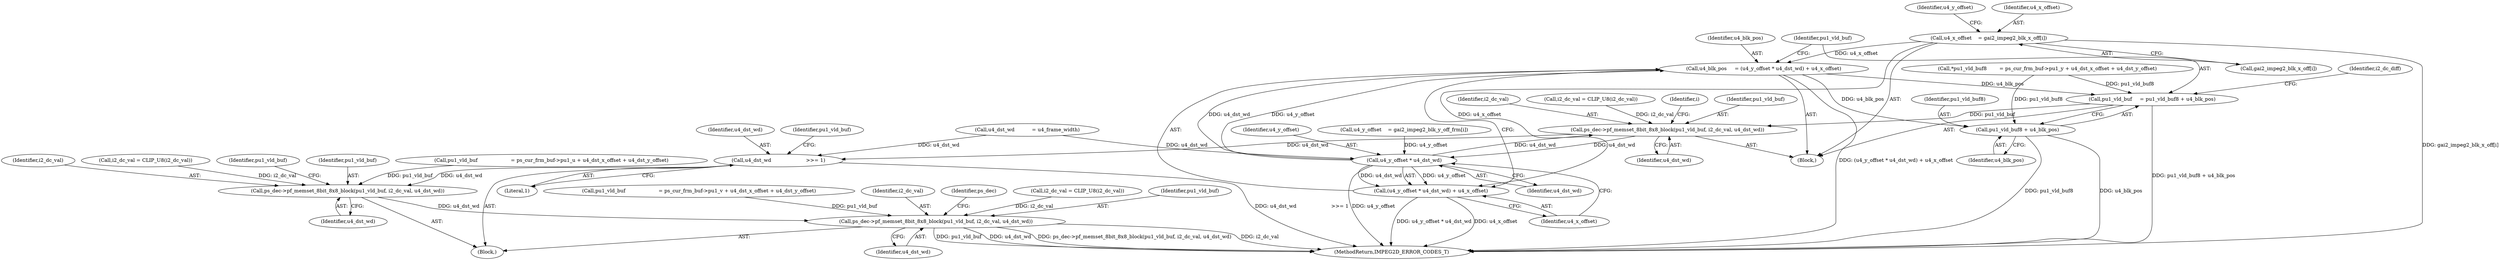 digraph "0_Android_ffab15eb80630dc799eb410855c93525b75233c3_1@array" {
"1000242" [label="(Call,u4_x_offset    = gai2_impeg2_blk_x_off[i])"];
"1000252" [label="(Call,u4_blk_pos     = (u4_y_offset * u4_dst_wd) + u4_x_offset)"];
"1000259" [label="(Call,pu1_vld_buf     = pu1_vld_buf8 + u4_blk_pos)"];
"1000288" [label="(Call,ps_dec->pf_memset_8bit_8x8_block(pu1_vld_buf, i2_dc_val, u4_dst_wd))"];
"1000255" [label="(Call,u4_y_offset * u4_dst_wd)"];
"1000254" [label="(Call,(u4_y_offset * u4_dst_wd) + u4_x_offset)"];
"1000298" [label="(Call,u4_dst_wd                      >>= 1)"];
"1000334" [label="(Call,ps_dec->pf_memset_8bit_8x8_block(pu1_vld_buf, i2_dc_val, u4_dst_wd))"];
"1000371" [label="(Call,ps_dec->pf_memset_8bit_8x8_block(pu1_vld_buf, i2_dc_val, u4_dst_wd))"];
"1000261" [label="(Call,pu1_vld_buf8 + u4_blk_pos)"];
"1000438" [label="(MethodReturn,IMPEG2D_ERROR_CODES_T)"];
"1000284" [label="(Call,i2_dc_val = CLIP_U8(i2_dc_val))"];
"1000339" [label="(Identifier,pu1_vld_buf)"];
"1000372" [label="(Identifier,pu1_vld_buf)"];
"1000248" [label="(Identifier,u4_y_offset)"];
"1000335" [label="(Identifier,pu1_vld_buf)"];
"1000257" [label="(Identifier,u4_dst_wd)"];
"1000258" [label="(Identifier,u4_x_offset)"];
"1000298" [label="(Call,u4_dst_wd                      >>= 1)"];
"1000334" [label="(Call,ps_dec->pf_memset_8bit_8x8_block(pu1_vld_buf, i2_dc_val, u4_dst_wd))"];
"1000255" [label="(Call,u4_y_offset * u4_dst_wd)"];
"1000300" [label="(Literal,1)"];
"1000291" [label="(Identifier,u4_dst_wd)"];
"1000252" [label="(Call,u4_blk_pos     = (u4_y_offset * u4_dst_wd) + u4_x_offset)"];
"1000202" [label="(Call,u4_dst_wd           = u4_frame_width)"];
"1000262" [label="(Identifier,pu1_vld_buf8)"];
"1000240" [label="(Identifier,i)"];
"1000374" [label="(Identifier,u4_dst_wd)"];
"1000373" [label="(Identifier,i2_dc_val)"];
"1000192" [label="(Call,*pu1_vld_buf8        = ps_cur_frm_buf->pu1_y + u4_dst_x_offset + u4_dst_y_offset)"];
"1000377" [label="(Identifier,ps_dec)"];
"1000260" [label="(Identifier,pu1_vld_buf)"];
"1000244" [label="(Call,gai2_impeg2_blk_x_off[i])"];
"1000243" [label="(Identifier,u4_x_offset)"];
"1000367" [label="(Call,i2_dc_val = CLIP_U8(i2_dc_val))"];
"1000242" [label="(Call,u4_x_offset    = gai2_impeg2_blk_x_off[i])"];
"1000301" [label="(Call,pu1_vld_buf                     = ps_cur_frm_buf->pu1_u + u4_dst_x_offset + u4_dst_y_offset)"];
"1000166" [label="(Block,)"];
"1000338" [label="(Call,pu1_vld_buf                     = ps_cur_frm_buf->pu1_v + u4_dst_x_offset + u4_dst_y_offset)"];
"1000256" [label="(Identifier,u4_y_offset)"];
"1000265" [label="(Identifier,i2_dc_diff)"];
"1000263" [label="(Identifier,u4_blk_pos)"];
"1000241" [label="(Block,)"];
"1000337" [label="(Identifier,u4_dst_wd)"];
"1000336" [label="(Identifier,i2_dc_val)"];
"1000288" [label="(Call,ps_dec->pf_memset_8bit_8x8_block(pu1_vld_buf, i2_dc_val, u4_dst_wd))"];
"1000254" [label="(Call,(u4_y_offset * u4_dst_wd) + u4_x_offset)"];
"1000253" [label="(Identifier,u4_blk_pos)"];
"1000261" [label="(Call,pu1_vld_buf8 + u4_blk_pos)"];
"1000289" [label="(Identifier,pu1_vld_buf)"];
"1000371" [label="(Call,ps_dec->pf_memset_8bit_8x8_block(pu1_vld_buf, i2_dc_val, u4_dst_wd))"];
"1000259" [label="(Call,pu1_vld_buf     = pu1_vld_buf8 + u4_blk_pos)"];
"1000247" [label="(Call,u4_y_offset    = gai2_impeg2_blk_y_off_frm[i])"];
"1000299" [label="(Identifier,u4_dst_wd)"];
"1000302" [label="(Identifier,pu1_vld_buf)"];
"1000330" [label="(Call,i2_dc_val = CLIP_U8(i2_dc_val))"];
"1000290" [label="(Identifier,i2_dc_val)"];
"1000242" -> "1000241"  [label="AST: "];
"1000242" -> "1000244"  [label="CFG: "];
"1000243" -> "1000242"  [label="AST: "];
"1000244" -> "1000242"  [label="AST: "];
"1000248" -> "1000242"  [label="CFG: "];
"1000242" -> "1000438"  [label="DDG: gai2_impeg2_blk_x_off[i]"];
"1000242" -> "1000252"  [label="DDG: u4_x_offset"];
"1000242" -> "1000254"  [label="DDG: u4_x_offset"];
"1000252" -> "1000241"  [label="AST: "];
"1000252" -> "1000254"  [label="CFG: "];
"1000253" -> "1000252"  [label="AST: "];
"1000254" -> "1000252"  [label="AST: "];
"1000260" -> "1000252"  [label="CFG: "];
"1000252" -> "1000438"  [label="DDG: (u4_y_offset * u4_dst_wd) + u4_x_offset"];
"1000255" -> "1000252"  [label="DDG: u4_y_offset"];
"1000255" -> "1000252"  [label="DDG: u4_dst_wd"];
"1000252" -> "1000259"  [label="DDG: u4_blk_pos"];
"1000252" -> "1000261"  [label="DDG: u4_blk_pos"];
"1000259" -> "1000241"  [label="AST: "];
"1000259" -> "1000261"  [label="CFG: "];
"1000260" -> "1000259"  [label="AST: "];
"1000261" -> "1000259"  [label="AST: "];
"1000265" -> "1000259"  [label="CFG: "];
"1000259" -> "1000438"  [label="DDG: pu1_vld_buf8 + u4_blk_pos"];
"1000192" -> "1000259"  [label="DDG: pu1_vld_buf8"];
"1000259" -> "1000288"  [label="DDG: pu1_vld_buf"];
"1000288" -> "1000241"  [label="AST: "];
"1000288" -> "1000291"  [label="CFG: "];
"1000289" -> "1000288"  [label="AST: "];
"1000290" -> "1000288"  [label="AST: "];
"1000291" -> "1000288"  [label="AST: "];
"1000240" -> "1000288"  [label="CFG: "];
"1000288" -> "1000255"  [label="DDG: u4_dst_wd"];
"1000284" -> "1000288"  [label="DDG: i2_dc_val"];
"1000255" -> "1000288"  [label="DDG: u4_dst_wd"];
"1000288" -> "1000298"  [label="DDG: u4_dst_wd"];
"1000255" -> "1000254"  [label="AST: "];
"1000255" -> "1000257"  [label="CFG: "];
"1000256" -> "1000255"  [label="AST: "];
"1000257" -> "1000255"  [label="AST: "];
"1000258" -> "1000255"  [label="CFG: "];
"1000255" -> "1000438"  [label="DDG: u4_y_offset"];
"1000255" -> "1000254"  [label="DDG: u4_y_offset"];
"1000255" -> "1000254"  [label="DDG: u4_dst_wd"];
"1000247" -> "1000255"  [label="DDG: u4_y_offset"];
"1000202" -> "1000255"  [label="DDG: u4_dst_wd"];
"1000254" -> "1000258"  [label="CFG: "];
"1000258" -> "1000254"  [label="AST: "];
"1000254" -> "1000438"  [label="DDG: u4_y_offset * u4_dst_wd"];
"1000254" -> "1000438"  [label="DDG: u4_x_offset"];
"1000298" -> "1000166"  [label="AST: "];
"1000298" -> "1000300"  [label="CFG: "];
"1000299" -> "1000298"  [label="AST: "];
"1000300" -> "1000298"  [label="AST: "];
"1000302" -> "1000298"  [label="CFG: "];
"1000298" -> "1000438"  [label="DDG: u4_dst_wd                      >>= 1"];
"1000202" -> "1000298"  [label="DDG: u4_dst_wd"];
"1000298" -> "1000334"  [label="DDG: u4_dst_wd"];
"1000334" -> "1000166"  [label="AST: "];
"1000334" -> "1000337"  [label="CFG: "];
"1000335" -> "1000334"  [label="AST: "];
"1000336" -> "1000334"  [label="AST: "];
"1000337" -> "1000334"  [label="AST: "];
"1000339" -> "1000334"  [label="CFG: "];
"1000301" -> "1000334"  [label="DDG: pu1_vld_buf"];
"1000330" -> "1000334"  [label="DDG: i2_dc_val"];
"1000334" -> "1000371"  [label="DDG: u4_dst_wd"];
"1000371" -> "1000166"  [label="AST: "];
"1000371" -> "1000374"  [label="CFG: "];
"1000372" -> "1000371"  [label="AST: "];
"1000373" -> "1000371"  [label="AST: "];
"1000374" -> "1000371"  [label="AST: "];
"1000377" -> "1000371"  [label="CFG: "];
"1000371" -> "1000438"  [label="DDG: i2_dc_val"];
"1000371" -> "1000438"  [label="DDG: pu1_vld_buf"];
"1000371" -> "1000438"  [label="DDG: u4_dst_wd"];
"1000371" -> "1000438"  [label="DDG: ps_dec->pf_memset_8bit_8x8_block(pu1_vld_buf, i2_dc_val, u4_dst_wd)"];
"1000338" -> "1000371"  [label="DDG: pu1_vld_buf"];
"1000367" -> "1000371"  [label="DDG: i2_dc_val"];
"1000261" -> "1000263"  [label="CFG: "];
"1000262" -> "1000261"  [label="AST: "];
"1000263" -> "1000261"  [label="AST: "];
"1000261" -> "1000438"  [label="DDG: u4_blk_pos"];
"1000261" -> "1000438"  [label="DDG: pu1_vld_buf8"];
"1000192" -> "1000261"  [label="DDG: pu1_vld_buf8"];
}
